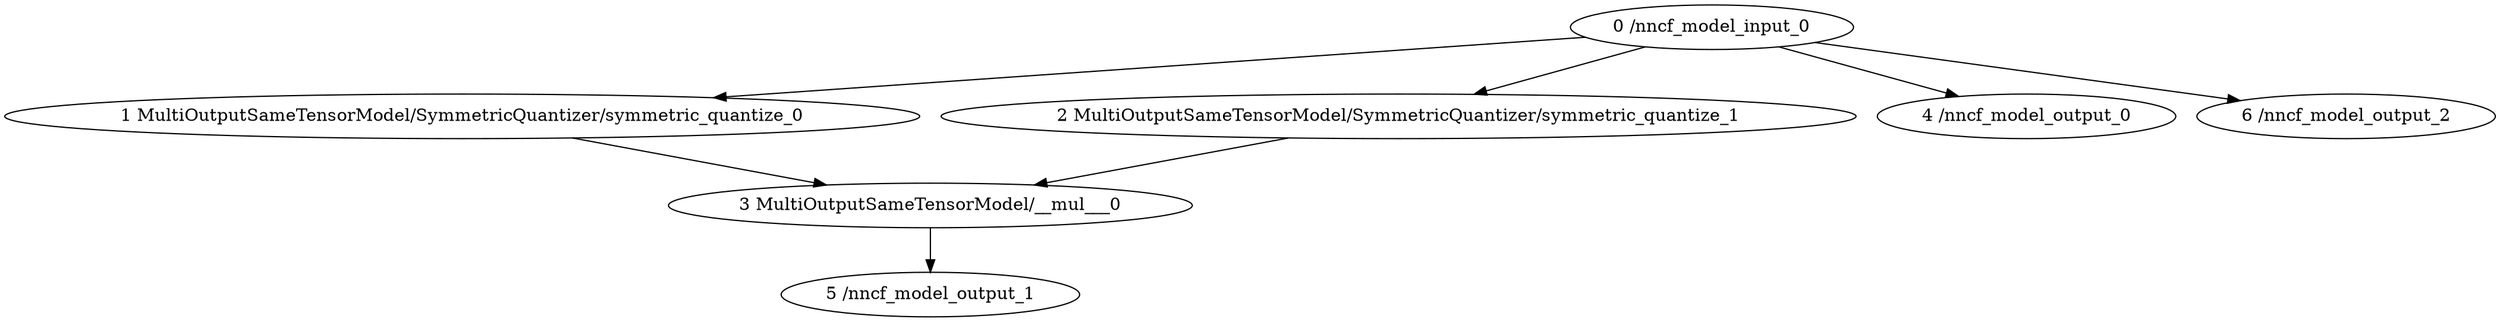 strict digraph  {
"0 /nncf_model_input_0" [id=0, type=nncf_model_input];
"1 MultiOutputSameTensorModel/SymmetricQuantizer/symmetric_quantize_0" [id=1, type=symmetric_quantize];
"2 MultiOutputSameTensorModel/SymmetricQuantizer/symmetric_quantize_1" [id=2, type=symmetric_quantize];
"3 MultiOutputSameTensorModel/__mul___0" [id=3, type=__mul__];
"4 /nncf_model_output_0" [id=4, type=nncf_model_output];
"5 /nncf_model_output_1" [id=5, type=nncf_model_output];
"6 /nncf_model_output_2" [id=6, type=nncf_model_output];
"0 /nncf_model_input_0" -> "1 MultiOutputSameTensorModel/SymmetricQuantizer/symmetric_quantize_0";
"0 /nncf_model_input_0" -> "2 MultiOutputSameTensorModel/SymmetricQuantizer/symmetric_quantize_1";
"0 /nncf_model_input_0" -> "4 /nncf_model_output_0";
"0 /nncf_model_input_0" -> "6 /nncf_model_output_2";
"1 MultiOutputSameTensorModel/SymmetricQuantizer/symmetric_quantize_0" -> "3 MultiOutputSameTensorModel/__mul___0";
"2 MultiOutputSameTensorModel/SymmetricQuantizer/symmetric_quantize_1" -> "3 MultiOutputSameTensorModel/__mul___0";
"3 MultiOutputSameTensorModel/__mul___0" -> "5 /nncf_model_output_1";
}

